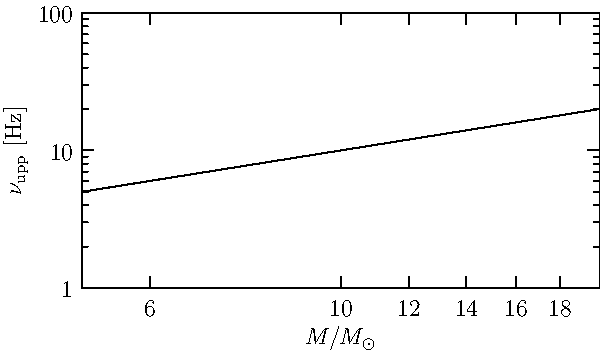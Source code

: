 import graph;

size(300,175,IgnoreAspect);
scale(Log,Log);
draw(graph(identity,5,20));
xlimits(5,20);
ylimits(1,100);
xaxis("$M/M_\odot$",BottomTop,LeftTicks(DefaultFormat,
                                        new real[] {6,10,12,14,16,18}));
yaxis("$\nu_{\rm upp}$ [Hz]",LeftRight,RightTicks(DefaultFormat));

